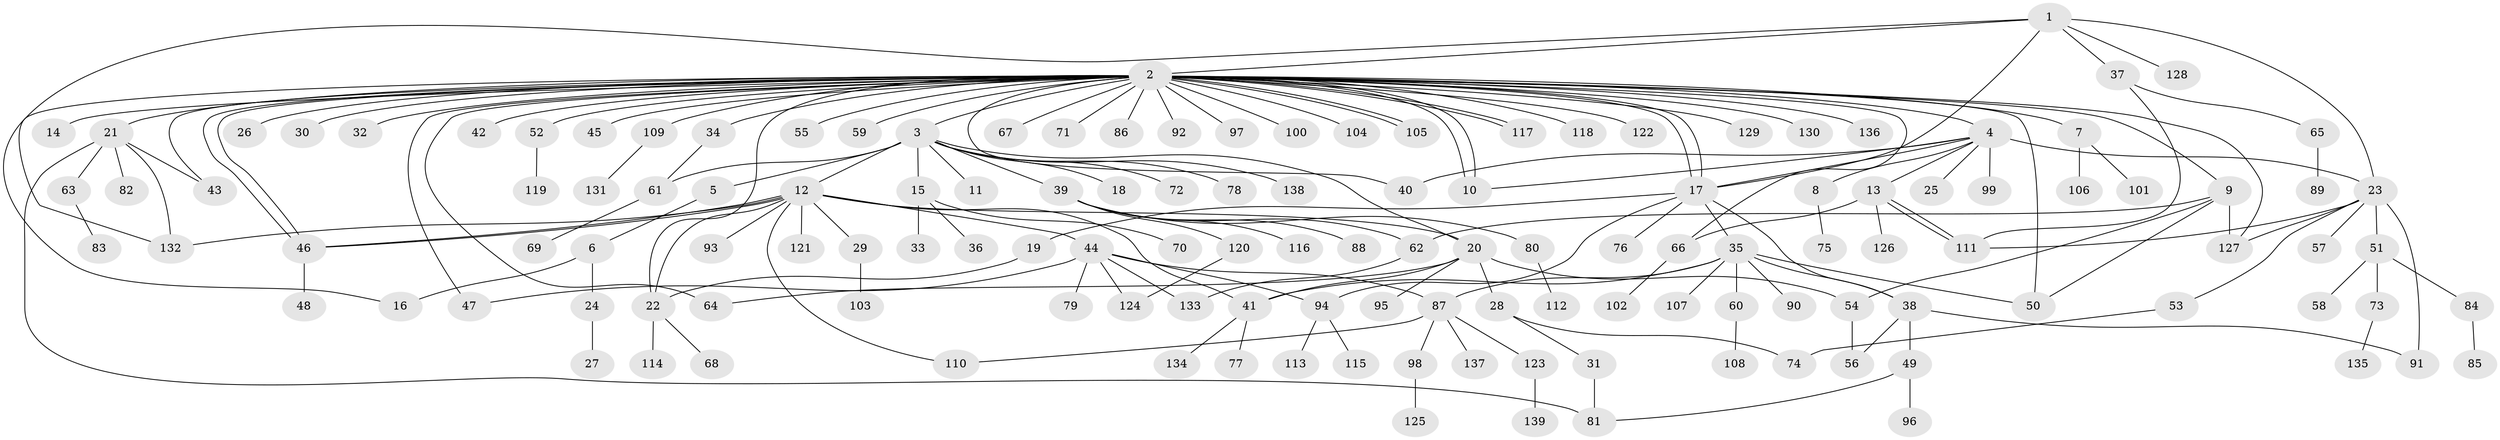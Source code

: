 // coarse degree distribution, {3: 0.13095238095238096, 2: 0.19047619047619047, 1: 0.4880952380952381, 6: 0.047619047619047616, 5: 0.05952380952380952, 7: 0.03571428571428571, 11: 0.011904761904761904, 40: 0.011904761904761904, 4: 0.011904761904761904, 9: 0.011904761904761904}
// Generated by graph-tools (version 1.1) at 2025/36/03/04/25 23:36:53]
// undirected, 139 vertices, 183 edges
graph export_dot {
  node [color=gray90,style=filled];
  1;
  2;
  3;
  4;
  5;
  6;
  7;
  8;
  9;
  10;
  11;
  12;
  13;
  14;
  15;
  16;
  17;
  18;
  19;
  20;
  21;
  22;
  23;
  24;
  25;
  26;
  27;
  28;
  29;
  30;
  31;
  32;
  33;
  34;
  35;
  36;
  37;
  38;
  39;
  40;
  41;
  42;
  43;
  44;
  45;
  46;
  47;
  48;
  49;
  50;
  51;
  52;
  53;
  54;
  55;
  56;
  57;
  58;
  59;
  60;
  61;
  62;
  63;
  64;
  65;
  66;
  67;
  68;
  69;
  70;
  71;
  72;
  73;
  74;
  75;
  76;
  77;
  78;
  79;
  80;
  81;
  82;
  83;
  84;
  85;
  86;
  87;
  88;
  89;
  90;
  91;
  92;
  93;
  94;
  95;
  96;
  97;
  98;
  99;
  100;
  101;
  102;
  103;
  104;
  105;
  106;
  107;
  108;
  109;
  110;
  111;
  112;
  113;
  114;
  115;
  116;
  117;
  118;
  119;
  120;
  121;
  122;
  123;
  124;
  125;
  126;
  127;
  128;
  129;
  130;
  131;
  132;
  133;
  134;
  135;
  136;
  137;
  138;
  139;
  1 -- 2;
  1 -- 17;
  1 -- 23;
  1 -- 37;
  1 -- 128;
  1 -- 132;
  2 -- 3;
  2 -- 4;
  2 -- 7;
  2 -- 9;
  2 -- 10;
  2 -- 10;
  2 -- 14;
  2 -- 16;
  2 -- 17;
  2 -- 17;
  2 -- 21;
  2 -- 22;
  2 -- 26;
  2 -- 30;
  2 -- 32;
  2 -- 34;
  2 -- 40;
  2 -- 42;
  2 -- 43;
  2 -- 45;
  2 -- 46;
  2 -- 46;
  2 -- 47;
  2 -- 50;
  2 -- 52;
  2 -- 55;
  2 -- 59;
  2 -- 64;
  2 -- 66;
  2 -- 67;
  2 -- 71;
  2 -- 86;
  2 -- 92;
  2 -- 97;
  2 -- 100;
  2 -- 104;
  2 -- 105;
  2 -- 105;
  2 -- 109;
  2 -- 117;
  2 -- 117;
  2 -- 118;
  2 -- 122;
  2 -- 127;
  2 -- 129;
  2 -- 130;
  2 -- 136;
  3 -- 5;
  3 -- 11;
  3 -- 12;
  3 -- 15;
  3 -- 18;
  3 -- 20;
  3 -- 39;
  3 -- 61;
  3 -- 72;
  3 -- 78;
  3 -- 138;
  4 -- 8;
  4 -- 10;
  4 -- 13;
  4 -- 17;
  4 -- 23;
  4 -- 25;
  4 -- 40;
  4 -- 99;
  5 -- 6;
  6 -- 16;
  6 -- 24;
  7 -- 101;
  7 -- 106;
  8 -- 75;
  9 -- 50;
  9 -- 54;
  9 -- 62;
  9 -- 127;
  12 -- 20;
  12 -- 22;
  12 -- 29;
  12 -- 41;
  12 -- 44;
  12 -- 46;
  12 -- 46;
  12 -- 93;
  12 -- 110;
  12 -- 121;
  12 -- 132;
  13 -- 66;
  13 -- 111;
  13 -- 111;
  13 -- 126;
  15 -- 33;
  15 -- 36;
  15 -- 70;
  17 -- 19;
  17 -- 35;
  17 -- 38;
  17 -- 76;
  17 -- 94;
  19 -- 22;
  20 -- 28;
  20 -- 41;
  20 -- 54;
  20 -- 64;
  20 -- 95;
  21 -- 43;
  21 -- 63;
  21 -- 81;
  21 -- 82;
  21 -- 132;
  22 -- 68;
  22 -- 114;
  23 -- 51;
  23 -- 53;
  23 -- 57;
  23 -- 91;
  23 -- 111;
  23 -- 127;
  24 -- 27;
  28 -- 31;
  28 -- 74;
  29 -- 103;
  31 -- 81;
  34 -- 61;
  35 -- 38;
  35 -- 41;
  35 -- 50;
  35 -- 60;
  35 -- 87;
  35 -- 90;
  35 -- 107;
  37 -- 65;
  37 -- 111;
  38 -- 49;
  38 -- 56;
  38 -- 91;
  39 -- 62;
  39 -- 80;
  39 -- 88;
  39 -- 116;
  39 -- 120;
  41 -- 77;
  41 -- 134;
  44 -- 47;
  44 -- 79;
  44 -- 87;
  44 -- 94;
  44 -- 124;
  44 -- 133;
  46 -- 48;
  49 -- 81;
  49 -- 96;
  51 -- 58;
  51 -- 73;
  51 -- 84;
  52 -- 119;
  53 -- 74;
  54 -- 56;
  60 -- 108;
  61 -- 69;
  62 -- 133;
  63 -- 83;
  65 -- 89;
  66 -- 102;
  73 -- 135;
  80 -- 112;
  84 -- 85;
  87 -- 98;
  87 -- 110;
  87 -- 123;
  87 -- 137;
  94 -- 113;
  94 -- 115;
  98 -- 125;
  109 -- 131;
  120 -- 124;
  123 -- 139;
}
